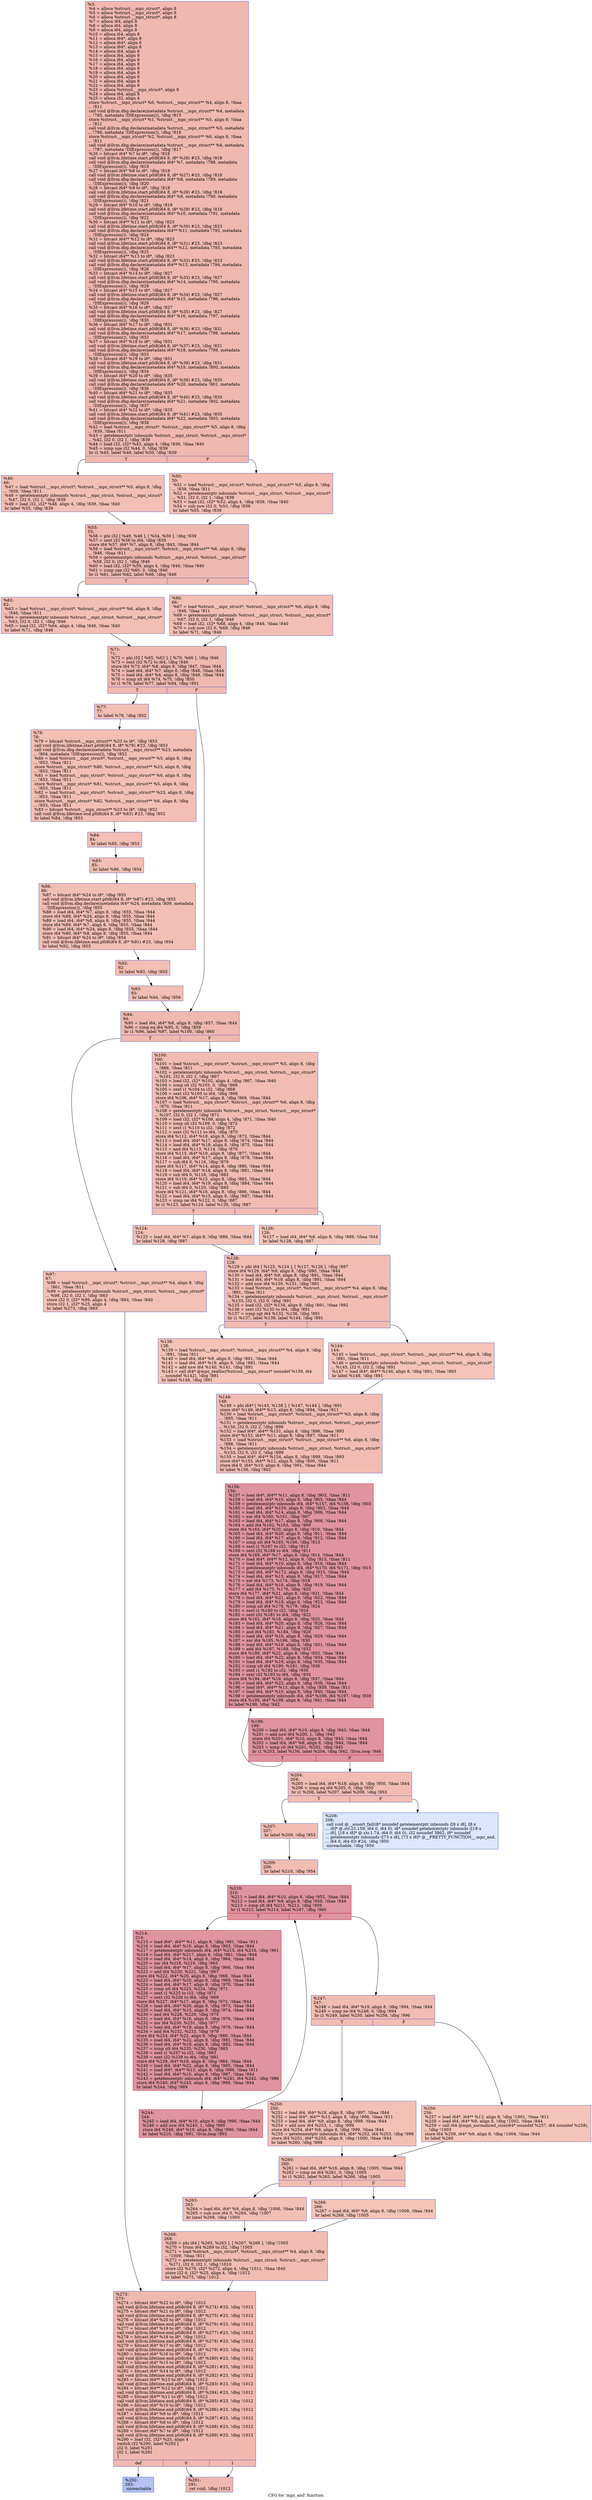 digraph "CFG for 'mpz_and' function" {
	label="CFG for 'mpz_and' function";

	Node0x1dc7390 [shape=record,color="#3d50c3ff", style=filled, fillcolor="#dc5d4a70",label="{%3:\l  %4 = alloca %struct.__mpz_struct*, align 8\l  %5 = alloca %struct.__mpz_struct*, align 8\l  %6 = alloca %struct.__mpz_struct*, align 8\l  %7 = alloca i64, align 8\l  %8 = alloca i64, align 8\l  %9 = alloca i64, align 8\l  %10 = alloca i64, align 8\l  %11 = alloca i64*, align 8\l  %12 = alloca i64*, align 8\l  %13 = alloca i64*, align 8\l  %14 = alloca i64, align 8\l  %15 = alloca i64, align 8\l  %16 = alloca i64, align 8\l  %17 = alloca i64, align 8\l  %18 = alloca i64, align 8\l  %19 = alloca i64, align 8\l  %20 = alloca i64, align 8\l  %21 = alloca i64, align 8\l  %22 = alloca i64, align 8\l  %23 = alloca %struct.__mpz_struct*, align 8\l  %24 = alloca i64, align 8\l  %25 = alloca i32, align 4\l  store %struct.__mpz_struct* %0, %struct.__mpz_struct** %4, align 8, !tbaa\l... !811\l  call void @llvm.dbg.declare(metadata %struct.__mpz_struct** %4, metadata\l... !785, metadata !DIExpression()), !dbg !815\l  store %struct.__mpz_struct* %1, %struct.__mpz_struct** %5, align 8, !tbaa\l... !811\l  call void @llvm.dbg.declare(metadata %struct.__mpz_struct** %5, metadata\l... !786, metadata !DIExpression()), !dbg !816\l  store %struct.__mpz_struct* %2, %struct.__mpz_struct** %6, align 8, !tbaa\l... !811\l  call void @llvm.dbg.declare(metadata %struct.__mpz_struct** %6, metadata\l... !787, metadata !DIExpression()), !dbg !817\l  %26 = bitcast i64* %7 to i8*, !dbg !818\l  call void @llvm.lifetime.start.p0i8(i64 8, i8* %26) #23, !dbg !818\l  call void @llvm.dbg.declare(metadata i64* %7, metadata !788, metadata\l... !DIExpression()), !dbg !819\l  %27 = bitcast i64* %8 to i8*, !dbg !818\l  call void @llvm.lifetime.start.p0i8(i64 8, i8* %27) #23, !dbg !818\l  call void @llvm.dbg.declare(metadata i64* %8, metadata !789, metadata\l... !DIExpression()), !dbg !820\l  %28 = bitcast i64* %9 to i8*, !dbg !818\l  call void @llvm.lifetime.start.p0i8(i64 8, i8* %28) #23, !dbg !818\l  call void @llvm.dbg.declare(metadata i64* %9, metadata !790, metadata\l... !DIExpression()), !dbg !821\l  %29 = bitcast i64* %10 to i8*, !dbg !818\l  call void @llvm.lifetime.start.p0i8(i64 8, i8* %29) #23, !dbg !818\l  call void @llvm.dbg.declare(metadata i64* %10, metadata !791, metadata\l... !DIExpression()), !dbg !822\l  %30 = bitcast i64** %11 to i8*, !dbg !823\l  call void @llvm.lifetime.start.p0i8(i64 8, i8* %30) #23, !dbg !823\l  call void @llvm.dbg.declare(metadata i64** %11, metadata !792, metadata\l... !DIExpression()), !dbg !824\l  %31 = bitcast i64** %12 to i8*, !dbg !823\l  call void @llvm.lifetime.start.p0i8(i64 8, i8* %31) #23, !dbg !823\l  call void @llvm.dbg.declare(metadata i64** %12, metadata !793, metadata\l... !DIExpression()), !dbg !825\l  %32 = bitcast i64** %13 to i8*, !dbg !823\l  call void @llvm.lifetime.start.p0i8(i64 8, i8* %32) #23, !dbg !823\l  call void @llvm.dbg.declare(metadata i64** %13, metadata !794, metadata\l... !DIExpression()), !dbg !826\l  %33 = bitcast i64* %14 to i8*, !dbg !827\l  call void @llvm.lifetime.start.p0i8(i64 8, i8* %33) #23, !dbg !827\l  call void @llvm.dbg.declare(metadata i64* %14, metadata !795, metadata\l... !DIExpression()), !dbg !828\l  %34 = bitcast i64* %15 to i8*, !dbg !827\l  call void @llvm.lifetime.start.p0i8(i64 8, i8* %34) #23, !dbg !827\l  call void @llvm.dbg.declare(metadata i64* %15, metadata !796, metadata\l... !DIExpression()), !dbg !829\l  %35 = bitcast i64* %16 to i8*, !dbg !827\l  call void @llvm.lifetime.start.p0i8(i64 8, i8* %35) #23, !dbg !827\l  call void @llvm.dbg.declare(metadata i64* %16, metadata !797, metadata\l... !DIExpression()), !dbg !830\l  %36 = bitcast i64* %17 to i8*, !dbg !831\l  call void @llvm.lifetime.start.p0i8(i64 8, i8* %36) #23, !dbg !831\l  call void @llvm.dbg.declare(metadata i64* %17, metadata !798, metadata\l... !DIExpression()), !dbg !832\l  %37 = bitcast i64* %18 to i8*, !dbg !831\l  call void @llvm.lifetime.start.p0i8(i64 8, i8* %37) #23, !dbg !831\l  call void @llvm.dbg.declare(metadata i64* %18, metadata !799, metadata\l... !DIExpression()), !dbg !833\l  %38 = bitcast i64* %19 to i8*, !dbg !831\l  call void @llvm.lifetime.start.p0i8(i64 8, i8* %38) #23, !dbg !831\l  call void @llvm.dbg.declare(metadata i64* %19, metadata !800, metadata\l... !DIExpression()), !dbg !834\l  %39 = bitcast i64* %20 to i8*, !dbg !835\l  call void @llvm.lifetime.start.p0i8(i64 8, i8* %39) #23, !dbg !835\l  call void @llvm.dbg.declare(metadata i64* %20, metadata !801, metadata\l... !DIExpression()), !dbg !836\l  %40 = bitcast i64* %21 to i8*, !dbg !835\l  call void @llvm.lifetime.start.p0i8(i64 8, i8* %40) #23, !dbg !835\l  call void @llvm.dbg.declare(metadata i64* %21, metadata !802, metadata\l... !DIExpression()), !dbg !837\l  %41 = bitcast i64* %22 to i8*, !dbg !835\l  call void @llvm.lifetime.start.p0i8(i64 8, i8* %41) #23, !dbg !835\l  call void @llvm.dbg.declare(metadata i64* %22, metadata !803, metadata\l... !DIExpression()), !dbg !838\l  %42 = load %struct.__mpz_struct*, %struct.__mpz_struct** %5, align 8, !dbg\l... !839, !tbaa !811\l  %43 = getelementptr inbounds %struct.__mpz_struct, %struct.__mpz_struct*\l... %42, i32 0, i32 1, !dbg !839\l  %44 = load i32, i32* %43, align 4, !dbg !839, !tbaa !840\l  %45 = icmp sge i32 %44, 0, !dbg !839\l  br i1 %45, label %46, label %50, !dbg !839\l|{<s0>T|<s1>F}}"];
	Node0x1dc7390:s0 -> Node0x1dc7540;
	Node0x1dc7390:s1 -> Node0x1dc7590;
	Node0x1dc7540 [shape=record,color="#3d50c3ff", style=filled, fillcolor="#e36c5570",label="{%46:\l46:                                               \l  %47 = load %struct.__mpz_struct*, %struct.__mpz_struct** %5, align 8, !dbg\l... !839, !tbaa !811\l  %48 = getelementptr inbounds %struct.__mpz_struct, %struct.__mpz_struct*\l... %47, i32 0, i32 1, !dbg !839\l  %49 = load i32, i32* %48, align 4, !dbg !839, !tbaa !840\l  br label %55, !dbg !839\l}"];
	Node0x1dc7540 -> Node0x1dc75e0;
	Node0x1dc7590 [shape=record,color="#3d50c3ff", style=filled, fillcolor="#e36c5570",label="{%50:\l50:                                               \l  %51 = load %struct.__mpz_struct*, %struct.__mpz_struct** %5, align 8, !dbg\l... !839, !tbaa !811\l  %52 = getelementptr inbounds %struct.__mpz_struct, %struct.__mpz_struct*\l... %51, i32 0, i32 1, !dbg !839\l  %53 = load i32, i32* %52, align 4, !dbg !839, !tbaa !840\l  %54 = sub nsw i32 0, %53, !dbg !839\l  br label %55, !dbg !839\l}"];
	Node0x1dc7590 -> Node0x1dc75e0;
	Node0x1dc75e0 [shape=record,color="#3d50c3ff", style=filled, fillcolor="#dc5d4a70",label="{%55:\l55:                                               \l  %56 = phi i32 [ %49, %46 ], [ %54, %50 ], !dbg !839\l  %57 = sext i32 %56 to i64, !dbg !839\l  store i64 %57, i64* %7, align 8, !dbg !843, !tbaa !844\l  %58 = load %struct.__mpz_struct*, %struct.__mpz_struct** %6, align 8, !dbg\l... !846, !tbaa !811\l  %59 = getelementptr inbounds %struct.__mpz_struct, %struct.__mpz_struct*\l... %58, i32 0, i32 1, !dbg !846\l  %60 = load i32, i32* %59, align 4, !dbg !846, !tbaa !840\l  %61 = icmp sge i32 %60, 0, !dbg !846\l  br i1 %61, label %62, label %66, !dbg !846\l|{<s0>T|<s1>F}}"];
	Node0x1dc75e0:s0 -> Node0x1dc7630;
	Node0x1dc75e0:s1 -> Node0x1dc7680;
	Node0x1dc7630 [shape=record,color="#3d50c3ff", style=filled, fillcolor="#e36c5570",label="{%62:\l62:                                               \l  %63 = load %struct.__mpz_struct*, %struct.__mpz_struct** %6, align 8, !dbg\l... !846, !tbaa !811\l  %64 = getelementptr inbounds %struct.__mpz_struct, %struct.__mpz_struct*\l... %63, i32 0, i32 1, !dbg !846\l  %65 = load i32, i32* %64, align 4, !dbg !846, !tbaa !840\l  br label %71, !dbg !846\l}"];
	Node0x1dc7630 -> Node0x1dc76d0;
	Node0x1dc7680 [shape=record,color="#3d50c3ff", style=filled, fillcolor="#e36c5570",label="{%66:\l66:                                               \l  %67 = load %struct.__mpz_struct*, %struct.__mpz_struct** %6, align 8, !dbg\l... !846, !tbaa !811\l  %68 = getelementptr inbounds %struct.__mpz_struct, %struct.__mpz_struct*\l... %67, i32 0, i32 1, !dbg !846\l  %69 = load i32, i32* %68, align 4, !dbg !846, !tbaa !840\l  %70 = sub nsw i32 0, %69, !dbg !846\l  br label %71, !dbg !846\l}"];
	Node0x1dc7680 -> Node0x1dc76d0;
	Node0x1dc76d0 [shape=record,color="#3d50c3ff", style=filled, fillcolor="#dc5d4a70",label="{%71:\l71:                                               \l  %72 = phi i32 [ %65, %62 ], [ %70, %66 ], !dbg !846\l  %73 = sext i32 %72 to i64, !dbg !846\l  store i64 %73, i64* %8, align 8, !dbg !847, !tbaa !844\l  %74 = load i64, i64* %7, align 8, !dbg !848, !tbaa !844\l  %75 = load i64, i64* %8, align 8, !dbg !849, !tbaa !844\l  %76 = icmp slt i64 %74, %75, !dbg !850\l  br i1 %76, label %77, label %94, !dbg !851\l|{<s0>T|<s1>F}}"];
	Node0x1dc76d0:s0 -> Node0x1dc7720;
	Node0x1dc76d0:s1 -> Node0x1dc7950;
	Node0x1dc7720 [shape=record,color="#3d50c3ff", style=filled, fillcolor="#e36c5570",label="{%77:\l77:                                               \l  br label %78, !dbg !852\l}"];
	Node0x1dc7720 -> Node0x1dc7770;
	Node0x1dc7770 [shape=record,color="#3d50c3ff", style=filled, fillcolor="#e36c5570",label="{%78:\l78:                                               \l  %79 = bitcast %struct.__mpz_struct** %23 to i8*, !dbg !853\l  call void @llvm.lifetime.start.p0i8(i64 8, i8* %79) #23, !dbg !853\l  call void @llvm.dbg.declare(metadata %struct.__mpz_struct** %23, metadata\l... !804, metadata !DIExpression()), !dbg !853\l  %80 = load %struct.__mpz_struct*, %struct.__mpz_struct** %5, align 8, !dbg\l... !853, !tbaa !811\l  store %struct.__mpz_struct* %80, %struct.__mpz_struct** %23, align 8, !dbg\l... !853, !tbaa !811\l  %81 = load %struct.__mpz_struct*, %struct.__mpz_struct** %6, align 8, !dbg\l... !853, !tbaa !811\l  store %struct.__mpz_struct* %81, %struct.__mpz_struct** %5, align 8, !dbg\l... !853, !tbaa !811\l  %82 = load %struct.__mpz_struct*, %struct.__mpz_struct** %23, align 8, !dbg\l... !853, !tbaa !811\l  store %struct.__mpz_struct* %82, %struct.__mpz_struct** %6, align 8, !dbg\l... !853, !tbaa !811\l  %83 = bitcast %struct.__mpz_struct** %23 to i8*, !dbg !852\l  call void @llvm.lifetime.end.p0i8(i64 8, i8* %83) #23, !dbg !852\l  br label %84, !dbg !853\l}"];
	Node0x1dc7770 -> Node0x1dc77c0;
	Node0x1dc77c0 [shape=record,color="#3d50c3ff", style=filled, fillcolor="#e36c5570",label="{%84:\l84:                                               \l  br label %85, !dbg !853\l}"];
	Node0x1dc77c0 -> Node0x1dc7810;
	Node0x1dc7810 [shape=record,color="#3d50c3ff", style=filled, fillcolor="#e36c5570",label="{%85:\l85:                                               \l  br label %86, !dbg !854\l}"];
	Node0x1dc7810 -> Node0x1dc7860;
	Node0x1dc7860 [shape=record,color="#3d50c3ff", style=filled, fillcolor="#e36c5570",label="{%86:\l86:                                               \l  %87 = bitcast i64* %24 to i8*, !dbg !855\l  call void @llvm.lifetime.start.p0i8(i64 8, i8* %87) #23, !dbg !855\l  call void @llvm.dbg.declare(metadata i64* %24, metadata !809, metadata\l... !DIExpression()), !dbg !855\l  %88 = load i64, i64* %7, align 8, !dbg !855, !tbaa !844\l  store i64 %88, i64* %24, align 8, !dbg !855, !tbaa !844\l  %89 = load i64, i64* %8, align 8, !dbg !855, !tbaa !844\l  store i64 %89, i64* %7, align 8, !dbg !855, !tbaa !844\l  %90 = load i64, i64* %24, align 8, !dbg !855, !tbaa !844\l  store i64 %90, i64* %8, align 8, !dbg !855, !tbaa !844\l  %91 = bitcast i64* %24 to i8*, !dbg !854\l  call void @llvm.lifetime.end.p0i8(i64 8, i8* %91) #23, !dbg !854\l  br label %92, !dbg !855\l}"];
	Node0x1dc7860 -> Node0x1dc78b0;
	Node0x1dc78b0 [shape=record,color="#3d50c3ff", style=filled, fillcolor="#e36c5570",label="{%92:\l92:                                               \l  br label %93, !dbg !855\l}"];
	Node0x1dc78b0 -> Node0x1dc7900;
	Node0x1dc7900 [shape=record,color="#3d50c3ff", style=filled, fillcolor="#e36c5570",label="{%93:\l93:                                               \l  br label %94, !dbg !856\l}"];
	Node0x1dc7900 -> Node0x1dc7950;
	Node0x1dc7950 [shape=record,color="#3d50c3ff", style=filled, fillcolor="#dc5d4a70",label="{%94:\l94:                                               \l  %95 = load i64, i64* %8, align 8, !dbg !857, !tbaa !844\l  %96 = icmp eq i64 %95, 0, !dbg !859\l  br i1 %96, label %97, label %100, !dbg !860\l|{<s0>T|<s1>F}}"];
	Node0x1dc7950:s0 -> Node0x1dc79a0;
	Node0x1dc7950:s1 -> Node0x1dc79f0;
	Node0x1dc79a0 [shape=record,color="#3d50c3ff", style=filled, fillcolor="#e5705870",label="{%97:\l97:                                               \l  %98 = load %struct.__mpz_struct*, %struct.__mpz_struct** %4, align 8, !dbg\l... !861, !tbaa !811\l  %99 = getelementptr inbounds %struct.__mpz_struct, %struct.__mpz_struct*\l... %98, i32 0, i32 1, !dbg !863\l  store i32 0, i32* %99, align 4, !dbg !864, !tbaa !840\l  store i32 1, i32* %25, align 4\l  br label %273, !dbg !865\l}"];
	Node0x1dc79a0 -> Node0x1dc8120;
	Node0x1dc79f0 [shape=record,color="#3d50c3ff", style=filled, fillcolor="#e1675170",label="{%100:\l100:                                              \l  %101 = load %struct.__mpz_struct*, %struct.__mpz_struct** %5, align 8, !dbg\l... !866, !tbaa !811\l  %102 = getelementptr inbounds %struct.__mpz_struct, %struct.__mpz_struct*\l... %101, i32 0, i32 1, !dbg !867\l  %103 = load i32, i32* %102, align 4, !dbg !867, !tbaa !840\l  %104 = icmp slt i32 %103, 0, !dbg !868\l  %105 = zext i1 %104 to i32, !dbg !868\l  %106 = sext i32 %105 to i64, !dbg !866\l  store i64 %106, i64* %17, align 8, !dbg !869, !tbaa !844\l  %107 = load %struct.__mpz_struct*, %struct.__mpz_struct** %6, align 8, !dbg\l... !870, !tbaa !811\l  %108 = getelementptr inbounds %struct.__mpz_struct, %struct.__mpz_struct*\l... %107, i32 0, i32 1, !dbg !871\l  %109 = load i32, i32* %108, align 4, !dbg !871, !tbaa !840\l  %110 = icmp slt i32 %109, 0, !dbg !872\l  %111 = zext i1 %110 to i32, !dbg !872\l  %112 = sext i32 %111 to i64, !dbg !870\l  store i64 %112, i64* %18, align 8, !dbg !873, !tbaa !844\l  %113 = load i64, i64* %17, align 8, !dbg !874, !tbaa !844\l  %114 = load i64, i64* %18, align 8, !dbg !875, !tbaa !844\l  %115 = and i64 %113, %114, !dbg !876\l  store i64 %115, i64* %19, align 8, !dbg !877, !tbaa !844\l  %116 = load i64, i64* %17, align 8, !dbg !878, !tbaa !844\l  %117 = sub i64 0, %116, !dbg !879\l  store i64 %117, i64* %14, align 8, !dbg !880, !tbaa !844\l  %118 = load i64, i64* %18, align 8, !dbg !881, !tbaa !844\l  %119 = sub i64 0, %118, !dbg !882\l  store i64 %119, i64* %15, align 8, !dbg !883, !tbaa !844\l  %120 = load i64, i64* %19, align 8, !dbg !884, !tbaa !844\l  %121 = sub i64 0, %120, !dbg !885\l  store i64 %121, i64* %16, align 8, !dbg !886, !tbaa !844\l  %122 = load i64, i64* %15, align 8, !dbg !887, !tbaa !844\l  %123 = icmp ne i64 %122, 0, !dbg !887\l  br i1 %123, label %124, label %126, !dbg !887\l|{<s0>T|<s1>F}}"];
	Node0x1dc79f0:s0 -> Node0x1dc7a40;
	Node0x1dc79f0:s1 -> Node0x1dc7a90;
	Node0x1dc7a40 [shape=record,color="#3d50c3ff", style=filled, fillcolor="#e5705870",label="{%124:\l124:                                              \l  %125 = load i64, i64* %7, align 8, !dbg !888, !tbaa !844\l  br label %128, !dbg !887\l}"];
	Node0x1dc7a40 -> Node0x1dc7ae0;
	Node0x1dc7a90 [shape=record,color="#3d50c3ff", style=filled, fillcolor="#e97a5f70",label="{%126:\l126:                                              \l  %127 = load i64, i64* %8, align 8, !dbg !889, !tbaa !844\l  br label %128, !dbg !887\l}"];
	Node0x1dc7a90 -> Node0x1dc7ae0;
	Node0x1dc7ae0 [shape=record,color="#3d50c3ff", style=filled, fillcolor="#e1675170",label="{%128:\l128:                                              \l  %129 = phi i64 [ %125, %124 ], [ %127, %126 ], !dbg !887\l  store i64 %129, i64* %9, align 8, !dbg !890, !tbaa !844\l  %130 = load i64, i64* %9, align 8, !dbg !891, !tbaa !844\l  %131 = load i64, i64* %19, align 8, !dbg !891, !tbaa !844\l  %132 = add nsw i64 %130, %131, !dbg !891\l  %133 = load %struct.__mpz_struct*, %struct.__mpz_struct** %4, align 8, !dbg\l... !891, !tbaa !811\l  %134 = getelementptr inbounds %struct.__mpz_struct, %struct.__mpz_struct*\l... %133, i32 0, i32 0, !dbg !891\l  %135 = load i32, i32* %134, align 8, !dbg !891, !tbaa !892\l  %136 = sext i32 %135 to i64, !dbg !891\l  %137 = icmp sgt i64 %132, %136, !dbg !891\l  br i1 %137, label %138, label %144, !dbg !891\l|{<s0>T|<s1>F}}"];
	Node0x1dc7ae0:s0 -> Node0x1dc7b30;
	Node0x1dc7ae0:s1 -> Node0x1dc7b80;
	Node0x1dc7b30 [shape=record,color="#3d50c3ff", style=filled, fillcolor="#e8765c70",label="{%138:\l138:                                              \l  %139 = load %struct.__mpz_struct*, %struct.__mpz_struct** %4, align 8, !dbg\l... !891, !tbaa !811\l  %140 = load i64, i64* %9, align 8, !dbg !891, !tbaa !844\l  %141 = load i64, i64* %19, align 8, !dbg !891, !tbaa !844\l  %142 = add nsw i64 %140, %141, !dbg !891\l  %143 = call i64* @mpz_realloc(%struct.__mpz_struct* noundef %139, i64\l... noundef %142), !dbg !891\l  br label %148, !dbg !891\l}"];
	Node0x1dc7b30 -> Node0x1dc7bd0;
	Node0x1dc7b80 [shape=record,color="#3d50c3ff", style=filled, fillcolor="#e8765c70",label="{%144:\l144:                                              \l  %145 = load %struct.__mpz_struct*, %struct.__mpz_struct** %4, align 8, !dbg\l... !891, !tbaa !811\l  %146 = getelementptr inbounds %struct.__mpz_struct, %struct.__mpz_struct*\l... %145, i32 0, i32 2, !dbg !891\l  %147 = load i64*, i64** %146, align 8, !dbg !891, !tbaa !893\l  br label %148, !dbg !891\l}"];
	Node0x1dc7b80 -> Node0x1dc7bd0;
	Node0x1dc7bd0 [shape=record,color="#3d50c3ff", style=filled, fillcolor="#e1675170",label="{%148:\l148:                                              \l  %149 = phi i64* [ %143, %138 ], [ %147, %144 ], !dbg !891\l  store i64* %149, i64** %13, align 8, !dbg !894, !tbaa !811\l  %150 = load %struct.__mpz_struct*, %struct.__mpz_struct** %5, align 8, !dbg\l... !895, !tbaa !811\l  %151 = getelementptr inbounds %struct.__mpz_struct, %struct.__mpz_struct*\l... %150, i32 0, i32 2, !dbg !896\l  %152 = load i64*, i64** %151, align 8, !dbg !896, !tbaa !893\l  store i64* %152, i64** %11, align 8, !dbg !897, !tbaa !811\l  %153 = load %struct.__mpz_struct*, %struct.__mpz_struct** %6, align 8, !dbg\l... !898, !tbaa !811\l  %154 = getelementptr inbounds %struct.__mpz_struct, %struct.__mpz_struct*\l... %153, i32 0, i32 2, !dbg !899\l  %155 = load i64*, i64** %154, align 8, !dbg !899, !tbaa !893\l  store i64* %155, i64** %12, align 8, !dbg !900, !tbaa !811\l  store i64 0, i64* %10, align 8, !dbg !901, !tbaa !844\l  br label %156, !dbg !902\l}"];
	Node0x1dc7bd0 -> Node0x1dc7c20;
	Node0x1dc7c20 [shape=record,color="#b70d28ff", style=filled, fillcolor="#b70d2870",label="{%156:\l156:                                              \l  %157 = load i64*, i64** %11, align 8, !dbg !903, !tbaa !811\l  %158 = load i64, i64* %10, align 8, !dbg !905, !tbaa !844\l  %159 = getelementptr inbounds i64, i64* %157, i64 %158, !dbg !903\l  %160 = load i64, i64* %159, align 8, !dbg !903, !tbaa !844\l  %161 = load i64, i64* %14, align 8, !dbg !906, !tbaa !844\l  %162 = xor i64 %160, %161, !dbg !907\l  %163 = load i64, i64* %17, align 8, !dbg !908, !tbaa !844\l  %164 = add i64 %162, %163, !dbg !909\l  store i64 %164, i64* %20, align 8, !dbg !910, !tbaa !844\l  %165 = load i64, i64* %20, align 8, !dbg !911, !tbaa !844\l  %166 = load i64, i64* %17, align 8, !dbg !912, !tbaa !844\l  %167 = icmp ult i64 %165, %166, !dbg !913\l  %168 = zext i1 %167 to i32, !dbg !913\l  %169 = sext i32 %168 to i64, !dbg !911\l  store i64 %169, i64* %17, align 8, !dbg !914, !tbaa !844\l  %170 = load i64*, i64** %12, align 8, !dbg !915, !tbaa !811\l  %171 = load i64, i64* %10, align 8, !dbg !916, !tbaa !844\l  %172 = getelementptr inbounds i64, i64* %170, i64 %171, !dbg !915\l  %173 = load i64, i64* %172, align 8, !dbg !915, !tbaa !844\l  %174 = load i64, i64* %15, align 8, !dbg !917, !tbaa !844\l  %175 = xor i64 %173, %174, !dbg !918\l  %176 = load i64, i64* %18, align 8, !dbg !919, !tbaa !844\l  %177 = add i64 %175, %176, !dbg !920\l  store i64 %177, i64* %21, align 8, !dbg !921, !tbaa !844\l  %178 = load i64, i64* %21, align 8, !dbg !922, !tbaa !844\l  %179 = load i64, i64* %18, align 8, !dbg !923, !tbaa !844\l  %180 = icmp ult i64 %178, %179, !dbg !924\l  %181 = zext i1 %180 to i32, !dbg !924\l  %182 = sext i32 %181 to i64, !dbg !922\l  store i64 %182, i64* %18, align 8, !dbg !925, !tbaa !844\l  %183 = load i64, i64* %20, align 8, !dbg !926, !tbaa !844\l  %184 = load i64, i64* %21, align 8, !dbg !927, !tbaa !844\l  %185 = and i64 %183, %184, !dbg !928\l  %186 = load i64, i64* %16, align 8, !dbg !929, !tbaa !844\l  %187 = xor i64 %185, %186, !dbg !930\l  %188 = load i64, i64* %19, align 8, !dbg !931, !tbaa !844\l  %189 = add i64 %187, %188, !dbg !932\l  store i64 %189, i64* %22, align 8, !dbg !933, !tbaa !844\l  %190 = load i64, i64* %22, align 8, !dbg !934, !tbaa !844\l  %191 = load i64, i64* %19, align 8, !dbg !935, !tbaa !844\l  %192 = icmp ult i64 %190, %191, !dbg !936\l  %193 = zext i1 %192 to i32, !dbg !936\l  %194 = sext i32 %193 to i64, !dbg !934\l  store i64 %194, i64* %19, align 8, !dbg !937, !tbaa !844\l  %195 = load i64, i64* %22, align 8, !dbg !938, !tbaa !844\l  %196 = load i64*, i64** %13, align 8, !dbg !939, !tbaa !811\l  %197 = load i64, i64* %10, align 8, !dbg !940, !tbaa !844\l  %198 = getelementptr inbounds i64, i64* %196, i64 %197, !dbg !939\l  store i64 %195, i64* %198, align 8, !dbg !941, !tbaa !844\l  br label %199, !dbg !942\l}"];
	Node0x1dc7c20 -> Node0x1dc7c70;
	Node0x1dc7c70 [shape=record,color="#b70d28ff", style=filled, fillcolor="#b70d2870",label="{%199:\l199:                                              \l  %200 = load i64, i64* %10, align 8, !dbg !943, !tbaa !844\l  %201 = add nsw i64 %200, 1, !dbg !943\l  store i64 %201, i64* %10, align 8, !dbg !943, !tbaa !844\l  %202 = load i64, i64* %8, align 8, !dbg !944, !tbaa !844\l  %203 = icmp slt i64 %201, %202, !dbg !945\l  br i1 %203, label %156, label %204, !dbg !942, !llvm.loop !946\l|{<s0>T|<s1>F}}"];
	Node0x1dc7c70:s0 -> Node0x1dc7c20;
	Node0x1dc7c70:s1 -> Node0x1dc7cc0;
	Node0x1dc7cc0 [shape=record,color="#3d50c3ff", style=filled, fillcolor="#e1675170",label="{%204:\l204:                                              \l  %205 = load i64, i64* %18, align 8, !dbg !950, !tbaa !844\l  %206 = icmp eq i64 %205, 0, !dbg !950\l  br i1 %206, label %207, label %208, !dbg !953\l|{<s0>T|<s1>F}}"];
	Node0x1dc7cc0:s0 -> Node0x1dc7d10;
	Node0x1dc7cc0:s1 -> Node0x1dc7d60;
	Node0x1dc7d10 [shape=record,color="#3d50c3ff", style=filled, fillcolor="#e1675170",label="{%207:\l207:                                              \l  br label %209, !dbg !953\l}"];
	Node0x1dc7d10 -> Node0x1dc7db0;
	Node0x1dc7d60 [shape=record,color="#3d50c3ff", style=filled, fillcolor="#aec9fc70",label="{%208:\l208:                                              \l  call void @__assert_fail(i8* noundef getelementptr inbounds ([8 x i8], [8 x\l... i8]* @.str.23.159, i64 0, i64 0), i8* noundef getelementptr inbounds ([18 x\l... i8], [18 x i8]* @.str.1.74, i64 0, i64 0), i32 noundef 3862, i8* noundef\l... getelementptr inbounds ([73 x i8], [73 x i8]* @__PRETTY_FUNCTION__.mpz_and,\l... i64 0, i64 0)) #24, !dbg !950\l  unreachable, !dbg !950\l}"];
	Node0x1dc7db0 [shape=record,color="#3d50c3ff", style=filled, fillcolor="#e1675170",label="{%209:\l209:                                              \l  br label %210, !dbg !954\l}"];
	Node0x1dc7db0 -> Node0x1dc7e00;
	Node0x1dc7e00 [shape=record,color="#b70d28ff", style=filled, fillcolor="#b70d2870",label="{%210:\l210:                                              \l  %211 = load i64, i64* %10, align 8, !dbg !955, !tbaa !844\l  %212 = load i64, i64* %9, align 8, !dbg !958, !tbaa !844\l  %213 = icmp slt i64 %211, %212, !dbg !959\l  br i1 %213, label %214, label %247, !dbg !960\l|{<s0>T|<s1>F}}"];
	Node0x1dc7e00:s0 -> Node0x1dc7e50;
	Node0x1dc7e00:s1 -> Node0x1dc7ef0;
	Node0x1dc7e50 [shape=record,color="#b70d28ff", style=filled, fillcolor="#b70d2870",label="{%214:\l214:                                              \l  %215 = load i64*, i64** %11, align 8, !dbg !961, !tbaa !811\l  %216 = load i64, i64* %10, align 8, !dbg !963, !tbaa !844\l  %217 = getelementptr inbounds i64, i64* %215, i64 %216, !dbg !961\l  %218 = load i64, i64* %217, align 8, !dbg !961, !tbaa !844\l  %219 = load i64, i64* %14, align 8, !dbg !964, !tbaa !844\l  %220 = xor i64 %218, %219, !dbg !965\l  %221 = load i64, i64* %17, align 8, !dbg !966, !tbaa !844\l  %222 = add i64 %220, %221, !dbg !967\l  store i64 %222, i64* %20, align 8, !dbg !968, !tbaa !844\l  %223 = load i64, i64* %20, align 8, !dbg !969, !tbaa !844\l  %224 = load i64, i64* %17, align 8, !dbg !970, !tbaa !844\l  %225 = icmp ult i64 %223, %224, !dbg !971\l  %226 = zext i1 %225 to i32, !dbg !971\l  %227 = sext i32 %226 to i64, !dbg !969\l  store i64 %227, i64* %17, align 8, !dbg !972, !tbaa !844\l  %228 = load i64, i64* %20, align 8, !dbg !973, !tbaa !844\l  %229 = load i64, i64* %15, align 8, !dbg !974, !tbaa !844\l  %230 = and i64 %228, %229, !dbg !975\l  %231 = load i64, i64* %16, align 8, !dbg !976, !tbaa !844\l  %232 = xor i64 %230, %231, !dbg !977\l  %233 = load i64, i64* %19, align 8, !dbg !978, !tbaa !844\l  %234 = add i64 %232, %233, !dbg !979\l  store i64 %234, i64* %22, align 8, !dbg !980, !tbaa !844\l  %235 = load i64, i64* %22, align 8, !dbg !981, !tbaa !844\l  %236 = load i64, i64* %19, align 8, !dbg !982, !tbaa !844\l  %237 = icmp ult i64 %235, %236, !dbg !983\l  %238 = zext i1 %237 to i32, !dbg !983\l  %239 = sext i32 %238 to i64, !dbg !981\l  store i64 %239, i64* %19, align 8, !dbg !984, !tbaa !844\l  %240 = load i64, i64* %22, align 8, !dbg !985, !tbaa !844\l  %241 = load i64*, i64** %13, align 8, !dbg !986, !tbaa !811\l  %242 = load i64, i64* %10, align 8, !dbg !987, !tbaa !844\l  %243 = getelementptr inbounds i64, i64* %241, i64 %242, !dbg !986\l  store i64 %240, i64* %243, align 8, !dbg !988, !tbaa !844\l  br label %244, !dbg !989\l}"];
	Node0x1dc7e50 -> Node0x1dc7ea0;
	Node0x1dc7ea0 [shape=record,color="#b70d28ff", style=filled, fillcolor="#b70d2870",label="{%244:\l244:                                              \l  %245 = load i64, i64* %10, align 8, !dbg !990, !tbaa !844\l  %246 = add nsw i64 %245, 1, !dbg !990\l  store i64 %246, i64* %10, align 8, !dbg !990, !tbaa !844\l  br label %210, !dbg !991, !llvm.loop !992\l}"];
	Node0x1dc7ea0 -> Node0x1dc7e00;
	Node0x1dc7ef0 [shape=record,color="#3d50c3ff", style=filled, fillcolor="#e1675170",label="{%247:\l247:                                              \l  %248 = load i64, i64* %19, align 8, !dbg !994, !tbaa !844\l  %249 = icmp ne i64 %248, 0, !dbg !994\l  br i1 %249, label %250, label %256, !dbg !996\l|{<s0>T|<s1>F}}"];
	Node0x1dc7ef0:s0 -> Node0x1dc7f40;
	Node0x1dc7ef0:s1 -> Node0x1dc7f90;
	Node0x1dc7f40 [shape=record,color="#3d50c3ff", style=filled, fillcolor="#e5705870",label="{%250:\l250:                                              \l  %251 = load i64, i64* %19, align 8, !dbg !997, !tbaa !844\l  %252 = load i64*, i64** %13, align 8, !dbg !998, !tbaa !811\l  %253 = load i64, i64* %9, align 8, !dbg !999, !tbaa !844\l  %254 = add nsw i64 %253, 1, !dbg !999\l  store i64 %254, i64* %9, align 8, !dbg !999, !tbaa !844\l  %255 = getelementptr inbounds i64, i64* %252, i64 %253, !dbg !998\l  store i64 %251, i64* %255, align 8, !dbg !1000, !tbaa !844\l  br label %260, !dbg !998\l}"];
	Node0x1dc7f40 -> Node0x1dc7fe0;
	Node0x1dc7f90 [shape=record,color="#3d50c3ff", style=filled, fillcolor="#e97a5f70",label="{%256:\l256:                                              \l  %257 = load i64*, i64** %13, align 8, !dbg !1001, !tbaa !811\l  %258 = load i64, i64* %9, align 8, !dbg !1002, !tbaa !844\l  %259 = call i64 @mpn_normalized_size(i64* noundef %257, i64 noundef %258),\l... !dbg !1003\l  store i64 %259, i64* %9, align 8, !dbg !1004, !tbaa !844\l  br label %260\l}"];
	Node0x1dc7f90 -> Node0x1dc7fe0;
	Node0x1dc7fe0 [shape=record,color="#3d50c3ff", style=filled, fillcolor="#e1675170",label="{%260:\l260:                                              \l  %261 = load i64, i64* %16, align 8, !dbg !1005, !tbaa !844\l  %262 = icmp ne i64 %261, 0, !dbg !1005\l  br i1 %262, label %263, label %266, !dbg !1005\l|{<s0>T|<s1>F}}"];
	Node0x1dc7fe0:s0 -> Node0x1dc8030;
	Node0x1dc7fe0:s1 -> Node0x1dc8080;
	Node0x1dc8030 [shape=record,color="#3d50c3ff", style=filled, fillcolor="#e5705870",label="{%263:\l263:                                              \l  %264 = load i64, i64* %9, align 8, !dbg !1006, !tbaa !844\l  %265 = sub nsw i64 0, %264, !dbg !1007\l  br label %268, !dbg !1005\l}"];
	Node0x1dc8030 -> Node0x1dc80d0;
	Node0x1dc8080 [shape=record,color="#3d50c3ff", style=filled, fillcolor="#e97a5f70",label="{%266:\l266:                                              \l  %267 = load i64, i64* %9, align 8, !dbg !1008, !tbaa !844\l  br label %268, !dbg !1005\l}"];
	Node0x1dc8080 -> Node0x1dc80d0;
	Node0x1dc80d0 [shape=record,color="#3d50c3ff", style=filled, fillcolor="#e1675170",label="{%268:\l268:                                              \l  %269 = phi i64 [ %265, %263 ], [ %267, %266 ], !dbg !1005\l  %270 = trunc i64 %269 to i32, !dbg !1005\l  %271 = load %struct.__mpz_struct*, %struct.__mpz_struct** %4, align 8, !dbg\l... !1009, !tbaa !811\l  %272 = getelementptr inbounds %struct.__mpz_struct, %struct.__mpz_struct*\l... %271, i32 0, i32 1, !dbg !1010\l  store i32 %270, i32* %272, align 4, !dbg !1011, !tbaa !840\l  store i32 0, i32* %25, align 4, !dbg !1012\l  br label %273, !dbg !1012\l}"];
	Node0x1dc80d0 -> Node0x1dc8120;
	Node0x1dc8120 [shape=record,color="#3d50c3ff", style=filled, fillcolor="#dc5d4a70",label="{%273:\l273:                                              \l  %274 = bitcast i64* %22 to i8*, !dbg !1012\l  call void @llvm.lifetime.end.p0i8(i64 8, i8* %274) #23, !dbg !1012\l  %275 = bitcast i64* %21 to i8*, !dbg !1012\l  call void @llvm.lifetime.end.p0i8(i64 8, i8* %275) #23, !dbg !1012\l  %276 = bitcast i64* %20 to i8*, !dbg !1012\l  call void @llvm.lifetime.end.p0i8(i64 8, i8* %276) #23, !dbg !1012\l  %277 = bitcast i64* %19 to i8*, !dbg !1012\l  call void @llvm.lifetime.end.p0i8(i64 8, i8* %277) #23, !dbg !1012\l  %278 = bitcast i64* %18 to i8*, !dbg !1012\l  call void @llvm.lifetime.end.p0i8(i64 8, i8* %278) #23, !dbg !1012\l  %279 = bitcast i64* %17 to i8*, !dbg !1012\l  call void @llvm.lifetime.end.p0i8(i64 8, i8* %279) #23, !dbg !1012\l  %280 = bitcast i64* %16 to i8*, !dbg !1012\l  call void @llvm.lifetime.end.p0i8(i64 8, i8* %280) #23, !dbg !1012\l  %281 = bitcast i64* %15 to i8*, !dbg !1012\l  call void @llvm.lifetime.end.p0i8(i64 8, i8* %281) #23, !dbg !1012\l  %282 = bitcast i64* %14 to i8*, !dbg !1012\l  call void @llvm.lifetime.end.p0i8(i64 8, i8* %282) #23, !dbg !1012\l  %283 = bitcast i64** %13 to i8*, !dbg !1012\l  call void @llvm.lifetime.end.p0i8(i64 8, i8* %283) #23, !dbg !1012\l  %284 = bitcast i64** %12 to i8*, !dbg !1012\l  call void @llvm.lifetime.end.p0i8(i64 8, i8* %284) #23, !dbg !1012\l  %285 = bitcast i64** %11 to i8*, !dbg !1012\l  call void @llvm.lifetime.end.p0i8(i64 8, i8* %285) #23, !dbg !1012\l  %286 = bitcast i64* %10 to i8*, !dbg !1012\l  call void @llvm.lifetime.end.p0i8(i64 8, i8* %286) #23, !dbg !1012\l  %287 = bitcast i64* %9 to i8*, !dbg !1012\l  call void @llvm.lifetime.end.p0i8(i64 8, i8* %287) #23, !dbg !1012\l  %288 = bitcast i64* %8 to i8*, !dbg !1012\l  call void @llvm.lifetime.end.p0i8(i64 8, i8* %288) #23, !dbg !1012\l  %289 = bitcast i64* %7 to i8*, !dbg !1012\l  call void @llvm.lifetime.end.p0i8(i64 8, i8* %289) #23, !dbg !1012\l  %290 = load i32, i32* %25, align 4\l  switch i32 %290, label %292 [\l    i32 0, label %291\l    i32 1, label %291\l  ]\l|{<s0>def|<s1>0|<s2>1}}"];
	Node0x1dc8120:s0 -> Node0x1dc81c0;
	Node0x1dc8120:s1 -> Node0x1dc8170;
	Node0x1dc8120:s2 -> Node0x1dc8170;
	Node0x1dc8170 [shape=record,color="#3d50c3ff", style=filled, fillcolor="#dc5d4a70",label="{%291:\l291:                                              \l  ret void, !dbg !1012\l}"];
	Node0x1dc81c0 [shape=record,color="#3d50c3ff", style=filled, fillcolor="#5572df70",label="{%292:\l292:                                              \l  unreachable\l}"];
}
